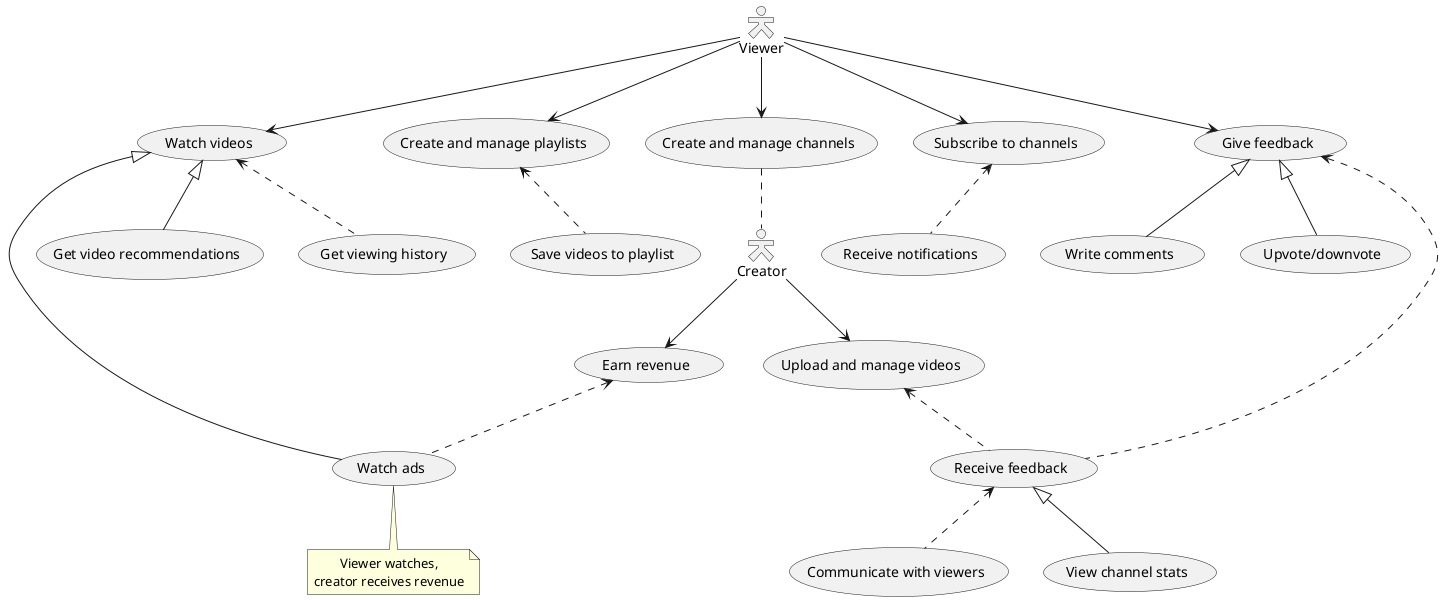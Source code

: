 @startuml
skinparam actorStyle Hollow
skinparam defaultTextAlignment center
skinparam maxMessageSize 150
skinparam Shadowing false
skinparam ParticipantPadding 20

left to right direction

actor "Viewer" as viewer
(Watch videos) as _watch_videos
(Watch ads) as _watch_ads
note right of _watch_ads : Viewer watches,\ncreator receives revenue
_watch_videos <|-- _watch_ads
_watch_videos <|-- (Get video recommendations)
viewer --> _watch_videos

(Create and manage playlists) as _create_playlists
_create_playlists <.. (Save videos to playlist)
viewer --> _create_playlists

(Create and manage channels) as _create_channels
viewer --> _create_channels

(Subscribe to channels) as _subscribe
_subscribe <.. (Receive notifications)
viewer --> _subscribe

(Give feedback) as _give_feedback
_give_feedback <|-- (Write comments)
_give_feedback <|-- (Upvote/downvote)
viewer --> _give_feedback
(Get viewing history) as _get_history
_watch_videos <.. _get_history

top to bottom direction
actor "Creator" as creator
_create_channels .. creator
(Upload and manage videos) as _upload
creator --> _upload
(Receive feedback) as _recv_feedback
_upload <.. _recv_feedback
_give_feedback <.. _recv_feedback
_recv_feedback <.. (Communicate with viewers)
_recv_feedback <|-- (View channel stats)
(Earn revenue) as _earn
_earn <.. _watch_ads
creator --> _earn

@enduml
